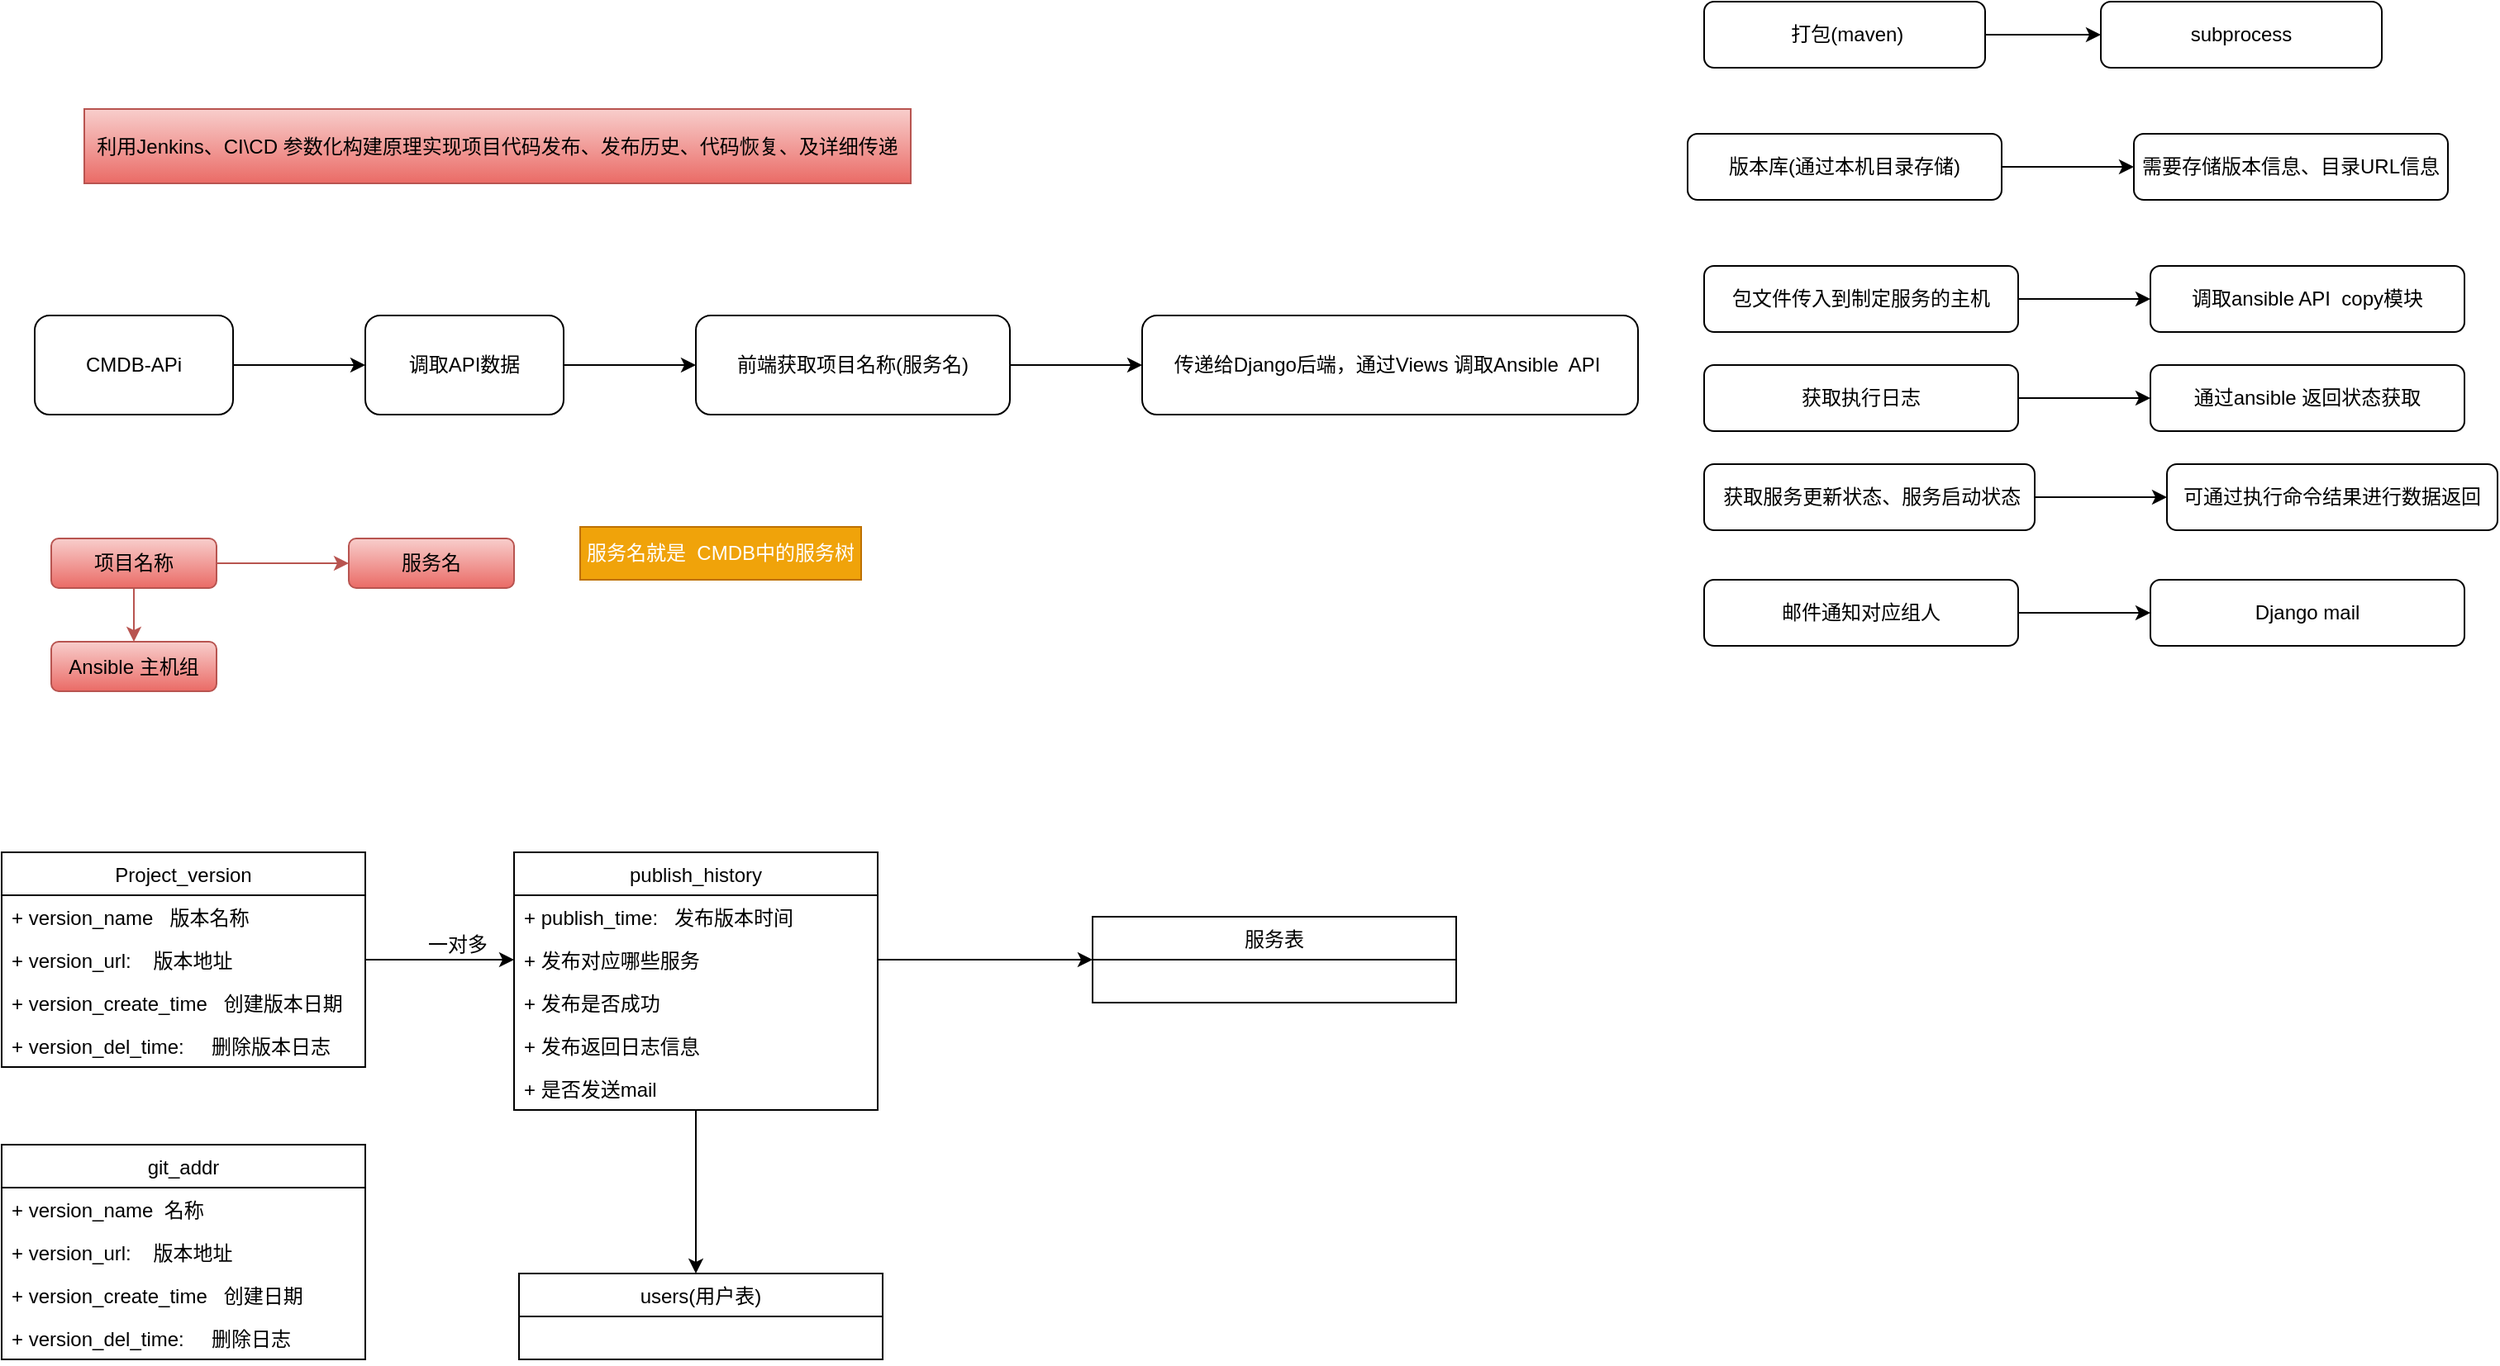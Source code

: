<mxfile version="10.9.5" type="device"><diagram id="UYOPVmGs7Xf5Hsu77wq3" name="Models"><mxGraphModel dx="1106" dy="832" grid="1" gridSize="10" guides="1" tooltips="1" connect="1" arrows="1" fold="1" page="1" pageScale="1" pageWidth="827" pageHeight="1169" math="0" shadow="0"><root><mxCell id="0"/><mxCell id="1" parent="0"/><mxCell id="WKiyFGc1NEob4G43R0JA-2" value="利用Jenkins、CI\CD 参数化构建原理实现项目代码发布、发布历史、代码恢复、及详细传递" style="text;html=1;strokeColor=#b85450;fillColor=#f8cecc;align=center;verticalAlign=middle;whiteSpace=wrap;rounded=0;gradientColor=#ea6b66;" vertex="1" parent="1"><mxGeometry x="150" y="105" width="500" height="45" as="geometry"/></mxCell><mxCell id="4Wi0T1UKMCRHZa57NIg8-1" value="Project_version" style="swimlane;fontStyle=0;childLayout=stackLayout;horizontal=1;startSize=26;fillColor=none;horizontalStack=0;resizeParent=1;resizeParentMax=0;resizeLast=0;collapsible=1;marginBottom=0;" vertex="1" parent="1"><mxGeometry x="100" y="555" width="220" height="130" as="geometry"/></mxCell><mxCell id="4Wi0T1UKMCRHZa57NIg8-2" value="+ version_name   版本名称" style="text;strokeColor=none;fillColor=none;align=left;verticalAlign=top;spacingLeft=4;spacingRight=4;overflow=hidden;rotatable=0;points=[[0,0.5],[1,0.5]];portConstraint=eastwest;" vertex="1" parent="4Wi0T1UKMCRHZa57NIg8-1"><mxGeometry y="26" width="220" height="26" as="geometry"/></mxCell><mxCell id="4Wi0T1UKMCRHZa57NIg8-45" value="+ version_url:    版本地址" style="text;strokeColor=none;fillColor=none;align=left;verticalAlign=top;spacingLeft=4;spacingRight=4;overflow=hidden;rotatable=0;points=[[0,0.5],[1,0.5]];portConstraint=eastwest;" vertex="1" parent="4Wi0T1UKMCRHZa57NIg8-1"><mxGeometry y="52" width="220" height="26" as="geometry"/></mxCell><mxCell id="4Wi0T1UKMCRHZa57NIg8-44" value="+ version_create_time   创建版本日期" style="text;strokeColor=none;fillColor=none;align=left;verticalAlign=top;spacingLeft=4;spacingRight=4;overflow=hidden;rotatable=0;points=[[0,0.5],[1,0.5]];portConstraint=eastwest;" vertex="1" parent="4Wi0T1UKMCRHZa57NIg8-1"><mxGeometry y="78" width="220" height="26" as="geometry"/></mxCell><mxCell id="4Wi0T1UKMCRHZa57NIg8-3" value="+ version_del_time:     删除版本日志" style="text;strokeColor=none;fillColor=none;align=left;verticalAlign=top;spacingLeft=4;spacingRight=4;overflow=hidden;rotatable=0;points=[[0,0.5],[1,0.5]];portConstraint=eastwest;" vertex="1" parent="4Wi0T1UKMCRHZa57NIg8-1"><mxGeometry y="104" width="220" height="26" as="geometry"/></mxCell><mxCell id="4Wi0T1UKMCRHZa57NIg8-7" value="" style="edgeStyle=orthogonalEdgeStyle;rounded=0;orthogonalLoop=1;jettySize=auto;html=1;" edge="1" parent="1" source="4Wi0T1UKMCRHZa57NIg8-5" target="4Wi0T1UKMCRHZa57NIg8-6"><mxGeometry relative="1" as="geometry"/></mxCell><mxCell id="4Wi0T1UKMCRHZa57NIg8-5" value="CMDB-APi" style="rounded=1;whiteSpace=wrap;html=1;" vertex="1" parent="1"><mxGeometry x="120" y="230" width="120" height="60" as="geometry"/></mxCell><mxCell id="4Wi0T1UKMCRHZa57NIg8-15" value="" style="edgeStyle=orthogonalEdgeStyle;rounded=0;orthogonalLoop=1;jettySize=auto;html=1;" edge="1" parent="1" source="4Wi0T1UKMCRHZa57NIg8-6" target="4Wi0T1UKMCRHZa57NIg8-14"><mxGeometry relative="1" as="geometry"/></mxCell><mxCell id="4Wi0T1UKMCRHZa57NIg8-6" value="调取API数据" style="rounded=1;whiteSpace=wrap;html=1;" vertex="1" parent="1"><mxGeometry x="320" y="230" width="120" height="60" as="geometry"/></mxCell><mxCell id="4Wi0T1UKMCRHZa57NIg8-17" value="" style="edgeStyle=orthogonalEdgeStyle;rounded=0;orthogonalLoop=1;jettySize=auto;html=1;" edge="1" parent="1" source="4Wi0T1UKMCRHZa57NIg8-14" target="4Wi0T1UKMCRHZa57NIg8-16"><mxGeometry relative="1" as="geometry"/></mxCell><mxCell id="4Wi0T1UKMCRHZa57NIg8-14" value="前端获取项目名称(服务名)" style="rounded=1;whiteSpace=wrap;html=1;" vertex="1" parent="1"><mxGeometry x="520" y="230" width="190" height="60" as="geometry"/></mxCell><mxCell id="4Wi0T1UKMCRHZa57NIg8-16" value="传递给Django后端，通过Views 调取Ansible&amp;nbsp; API&amp;nbsp;" style="rounded=1;whiteSpace=wrap;html=1;" vertex="1" parent="1"><mxGeometry x="790" y="230" width="300" height="60" as="geometry"/></mxCell><mxCell id="4Wi0T1UKMCRHZa57NIg8-10" value="" style="edgeStyle=orthogonalEdgeStyle;rounded=0;orthogonalLoop=1;jettySize=auto;html=1;gradientColor=#ea6b66;fillColor=#f8cecc;strokeColor=#b85450;" edge="1" parent="1" source="4Wi0T1UKMCRHZa57NIg8-8" target="4Wi0T1UKMCRHZa57NIg8-9"><mxGeometry relative="1" as="geometry"/></mxCell><mxCell id="4Wi0T1UKMCRHZa57NIg8-13" value="" style="edgeStyle=orthogonalEdgeStyle;rounded=0;orthogonalLoop=1;jettySize=auto;html=1;gradientColor=#ea6b66;fillColor=#f8cecc;strokeColor=#b85450;" edge="1" parent="1" source="4Wi0T1UKMCRHZa57NIg8-8" target="4Wi0T1UKMCRHZa57NIg8-12"><mxGeometry relative="1" as="geometry"/></mxCell><mxCell id="4Wi0T1UKMCRHZa57NIg8-8" value="项目名称" style="rounded=1;whiteSpace=wrap;html=1;gradientColor=#ea6b66;fillColor=#f8cecc;strokeColor=#b85450;" vertex="1" parent="1"><mxGeometry x="130" y="365" width="100" height="30" as="geometry"/></mxCell><mxCell id="4Wi0T1UKMCRHZa57NIg8-12" value="Ansible 主机组" style="rounded=1;whiteSpace=wrap;html=1;gradientColor=#ea6b66;fillColor=#f8cecc;strokeColor=#b85450;" vertex="1" parent="1"><mxGeometry x="130" y="427.5" width="100" height="30" as="geometry"/></mxCell><mxCell id="4Wi0T1UKMCRHZa57NIg8-9" value="服务名" style="rounded=1;whiteSpace=wrap;html=1;gradientColor=#ea6b66;fillColor=#f8cecc;strokeColor=#b85450;" vertex="1" parent="1"><mxGeometry x="310" y="365" width="100" height="30" as="geometry"/></mxCell><mxCell id="4Wi0T1UKMCRHZa57NIg8-26" value="" style="edgeStyle=orthogonalEdgeStyle;rounded=0;orthogonalLoop=1;jettySize=auto;html=1;" edge="1" parent="1" source="4Wi0T1UKMCRHZa57NIg8-18" target="4Wi0T1UKMCRHZa57NIg8-25"><mxGeometry relative="1" as="geometry"/></mxCell><mxCell id="4Wi0T1UKMCRHZa57NIg8-18" value="&amp;nbsp;打包(maven)" style="rounded=1;whiteSpace=wrap;html=1;" vertex="1" parent="1"><mxGeometry x="1130" y="40" width="170" height="40" as="geometry"/></mxCell><mxCell id="4Wi0T1UKMCRHZa57NIg8-25" value="subprocess" style="rounded=1;whiteSpace=wrap;html=1;" vertex="1" parent="1"><mxGeometry x="1370" y="40" width="170" height="40" as="geometry"/></mxCell><mxCell id="4Wi0T1UKMCRHZa57NIg8-28" value="" style="edgeStyle=orthogonalEdgeStyle;rounded=0;orthogonalLoop=1;jettySize=auto;html=1;" edge="1" parent="1" source="4Wi0T1UKMCRHZa57NIg8-23" target="4Wi0T1UKMCRHZa57NIg8-27"><mxGeometry relative="1" as="geometry"/></mxCell><mxCell id="4Wi0T1UKMCRHZa57NIg8-23" value="包文件传入到制定服务的主机" style="rounded=1;whiteSpace=wrap;html=1;" vertex="1" parent="1"><mxGeometry x="1130" y="200" width="190" height="40" as="geometry"/></mxCell><mxCell id="4Wi0T1UKMCRHZa57NIg8-27" value="调取ansible API&amp;nbsp; copy模块" style="rounded=1;whiteSpace=wrap;html=1;" vertex="1" parent="1"><mxGeometry x="1400" y="200" width="190" height="40" as="geometry"/></mxCell><mxCell id="4Wi0T1UKMCRHZa57NIg8-31" value="" style="edgeStyle=orthogonalEdgeStyle;rounded=0;orthogonalLoop=1;jettySize=auto;html=1;" edge="1" parent="1" source="4Wi0T1UKMCRHZa57NIg8-24" target="4Wi0T1UKMCRHZa57NIg8-30"><mxGeometry relative="1" as="geometry"/></mxCell><mxCell id="4Wi0T1UKMCRHZa57NIg8-24" value="获取执行日志" style="rounded=1;whiteSpace=wrap;html=1;" vertex="1" parent="1"><mxGeometry x="1130" y="260" width="190" height="40" as="geometry"/></mxCell><mxCell id="4Wi0T1UKMCRHZa57NIg8-30" value="通过ansible 返回状态获取" style="rounded=1;whiteSpace=wrap;html=1;" vertex="1" parent="1"><mxGeometry x="1400" y="260" width="190" height="40" as="geometry"/></mxCell><mxCell id="4Wi0T1UKMCRHZa57NIg8-36" value="" style="edgeStyle=orthogonalEdgeStyle;rounded=0;orthogonalLoop=1;jettySize=auto;html=1;" edge="1" parent="1" source="4Wi0T1UKMCRHZa57NIg8-29" target="4Wi0T1UKMCRHZa57NIg8-35"><mxGeometry relative="1" as="geometry"/></mxCell><mxCell id="4Wi0T1UKMCRHZa57NIg8-29" value="&amp;nbsp;获取服务更新状态、服务启动状态" style="rounded=1;whiteSpace=wrap;html=1;" vertex="1" parent="1"><mxGeometry x="1130" y="320" width="200" height="40" as="geometry"/></mxCell><mxCell id="4Wi0T1UKMCRHZa57NIg8-35" value="可通过执行命令结果进行数据返回" style="rounded=1;whiteSpace=wrap;html=1;" vertex="1" parent="1"><mxGeometry x="1410" y="320" width="200" height="40" as="geometry"/></mxCell><mxCell id="4Wi0T1UKMCRHZa57NIg8-34" value="" style="edgeStyle=orthogonalEdgeStyle;rounded=0;orthogonalLoop=1;jettySize=auto;html=1;" edge="1" parent="1" source="4Wi0T1UKMCRHZa57NIg8-32" target="4Wi0T1UKMCRHZa57NIg8-33"><mxGeometry relative="1" as="geometry"/></mxCell><mxCell id="4Wi0T1UKMCRHZa57NIg8-32" value="邮件通知对应组人" style="rounded=1;whiteSpace=wrap;html=1;" vertex="1" parent="1"><mxGeometry x="1130" y="390" width="190" height="40" as="geometry"/></mxCell><mxCell id="4Wi0T1UKMCRHZa57NIg8-33" value="Django mail" style="rounded=1;whiteSpace=wrap;html=1;" vertex="1" parent="1"><mxGeometry x="1400" y="390" width="190" height="40" as="geometry"/></mxCell><mxCell id="4Wi0T1UKMCRHZa57NIg8-40" value="服务名就是&amp;nbsp; CMDB中的服务树" style="text;html=1;strokeColor=#BD7000;fillColor=#f0a30a;align=center;verticalAlign=middle;whiteSpace=wrap;rounded=0;fontColor=#ffffff;" vertex="1" parent="1"><mxGeometry x="450" y="358" width="170" height="32" as="geometry"/></mxCell><mxCell id="4Wi0T1UKMCRHZa57NIg8-43" value="" style="edgeStyle=orthogonalEdgeStyle;rounded=0;orthogonalLoop=1;jettySize=auto;html=1;" edge="1" parent="1" source="4Wi0T1UKMCRHZa57NIg8-41" target="4Wi0T1UKMCRHZa57NIg8-42"><mxGeometry relative="1" as="geometry"/></mxCell><mxCell id="4Wi0T1UKMCRHZa57NIg8-41" value="版本库(通过本机目录存储)" style="rounded=1;whiteSpace=wrap;html=1;" vertex="1" parent="1"><mxGeometry x="1120" y="120" width="190" height="40" as="geometry"/></mxCell><mxCell id="4Wi0T1UKMCRHZa57NIg8-42" value="需要存储版本信息、目录URL信息" style="rounded=1;whiteSpace=wrap;html=1;" vertex="1" parent="1"><mxGeometry x="1390" y="120" width="190" height="40" as="geometry"/></mxCell><mxCell id="4Wi0T1UKMCRHZa57NIg8-60" value="" style="edgeStyle=orthogonalEdgeStyle;rounded=0;orthogonalLoop=1;jettySize=auto;html=1;exitX=1;exitY=0.5;exitDx=0;exitDy=0;" edge="1" parent="1" source="4Wi0T1UKMCRHZa57NIg8-48" target="4Wi0T1UKMCRHZa57NIg8-54"><mxGeometry relative="1" as="geometry"/></mxCell><mxCell id="4Wi0T1UKMCRHZa57NIg8-61" style="edgeStyle=orthogonalEdgeStyle;rounded=0;orthogonalLoop=1;jettySize=auto;html=1;" edge="1" parent="1" source="4Wi0T1UKMCRHZa57NIg8-46"><mxGeometry relative="1" as="geometry"><mxPoint x="520" y="810" as="targetPoint"/></mxGeometry></mxCell><mxCell id="4Wi0T1UKMCRHZa57NIg8-46" value="publish_history" style="swimlane;fontStyle=0;childLayout=stackLayout;horizontal=1;startSize=26;fillColor=none;horizontalStack=0;resizeParent=1;resizeParentMax=0;resizeLast=0;collapsible=1;marginBottom=0;" vertex="1" parent="1"><mxGeometry x="410" y="555" width="220" height="156" as="geometry"/></mxCell><mxCell id="4Wi0T1UKMCRHZa57NIg8-47" value="+ publish_time:   发布版本时间" style="text;strokeColor=none;fillColor=none;align=left;verticalAlign=top;spacingLeft=4;spacingRight=4;overflow=hidden;rotatable=0;points=[[0,0.5],[1,0.5]];portConstraint=eastwest;" vertex="1" parent="4Wi0T1UKMCRHZa57NIg8-46"><mxGeometry y="26" width="220" height="26" as="geometry"/></mxCell><mxCell id="4Wi0T1UKMCRHZa57NIg8-48" value="+ 发布对应哪些服务" style="text;strokeColor=none;fillColor=none;align=left;verticalAlign=top;spacingLeft=4;spacingRight=4;overflow=hidden;rotatable=0;points=[[0,0.5],[1,0.5]];portConstraint=eastwest;" vertex="1" parent="4Wi0T1UKMCRHZa57NIg8-46"><mxGeometry y="52" width="220" height="26" as="geometry"/></mxCell><mxCell id="4Wi0T1UKMCRHZa57NIg8-53" value="+ 发布是否成功" style="text;strokeColor=none;fillColor=none;align=left;verticalAlign=top;spacingLeft=4;spacingRight=4;overflow=hidden;rotatable=0;points=[[0,0.5],[1,0.5]];portConstraint=eastwest;" vertex="1" parent="4Wi0T1UKMCRHZa57NIg8-46"><mxGeometry y="78" width="220" height="26" as="geometry"/></mxCell><mxCell id="4Wi0T1UKMCRHZa57NIg8-49" value="+ 发布返回日志信息" style="text;strokeColor=none;fillColor=none;align=left;verticalAlign=top;spacingLeft=4;spacingRight=4;overflow=hidden;rotatable=0;points=[[0,0.5],[1,0.5]];portConstraint=eastwest;" vertex="1" parent="4Wi0T1UKMCRHZa57NIg8-46"><mxGeometry y="104" width="220" height="26" as="geometry"/></mxCell><mxCell id="4Wi0T1UKMCRHZa57NIg8-50" value="+ 是否发送mail" style="text;strokeColor=none;fillColor=none;align=left;verticalAlign=top;spacingLeft=4;spacingRight=4;overflow=hidden;rotatable=0;points=[[0,0.5],[1,0.5]];portConstraint=eastwest;" vertex="1" parent="4Wi0T1UKMCRHZa57NIg8-46"><mxGeometry y="130" width="220" height="26" as="geometry"/></mxCell><mxCell id="4Wi0T1UKMCRHZa57NIg8-54" value="服务表" style="swimlane;fontStyle=0;childLayout=stackLayout;horizontal=1;startSize=26;fillColor=none;horizontalStack=0;resizeParent=1;resizeParentMax=0;resizeLast=0;collapsible=1;marginBottom=0;" vertex="1" parent="1"><mxGeometry x="760" y="594" width="220" height="52" as="geometry"/></mxCell><mxCell id="4Wi0T1UKMCRHZa57NIg8-51" style="edgeStyle=orthogonalEdgeStyle;rounded=0;orthogonalLoop=1;jettySize=auto;html=1;exitX=1;exitY=0.5;exitDx=0;exitDy=0;" edge="1" parent="1" source="4Wi0T1UKMCRHZa57NIg8-45" target="4Wi0T1UKMCRHZa57NIg8-48"><mxGeometry relative="1" as="geometry"/></mxCell><mxCell id="4Wi0T1UKMCRHZa57NIg8-52" value="一对多" style="text;html=1;resizable=0;points=[];autosize=1;align=left;verticalAlign=top;spacingTop=-4;" vertex="1" parent="1"><mxGeometry x="356" y="601" width="50" height="20" as="geometry"/></mxCell><mxCell id="4Wi0T1UKMCRHZa57NIg8-62" value="users(用户表)" style="swimlane;fontStyle=0;childLayout=stackLayout;horizontal=1;startSize=26;fillColor=none;horizontalStack=0;resizeParent=1;resizeParentMax=0;resizeLast=0;collapsible=1;marginBottom=0;" vertex="1" parent="1"><mxGeometry x="413" y="810" width="220" height="52" as="geometry"/></mxCell><mxCell id="pIw_h3CTyreXoSgY3TyD-1" value="git_addr" style="swimlane;fontStyle=0;childLayout=stackLayout;horizontal=1;startSize=26;fillColor=none;horizontalStack=0;resizeParent=1;resizeParentMax=0;resizeLast=0;collapsible=1;marginBottom=0;" vertex="1" parent="1"><mxGeometry x="100" y="732" width="220" height="130" as="geometry"/></mxCell><mxCell id="pIw_h3CTyreXoSgY3TyD-2" value="+ version_name  名称" style="text;strokeColor=none;fillColor=none;align=left;verticalAlign=top;spacingLeft=4;spacingRight=4;overflow=hidden;rotatable=0;points=[[0,0.5],[1,0.5]];portConstraint=eastwest;" vertex="1" parent="pIw_h3CTyreXoSgY3TyD-1"><mxGeometry y="26" width="220" height="26" as="geometry"/></mxCell><mxCell id="pIw_h3CTyreXoSgY3TyD-3" value="+ version_url:    版本地址" style="text;strokeColor=none;fillColor=none;align=left;verticalAlign=top;spacingLeft=4;spacingRight=4;overflow=hidden;rotatable=0;points=[[0,0.5],[1,0.5]];portConstraint=eastwest;" vertex="1" parent="pIw_h3CTyreXoSgY3TyD-1"><mxGeometry y="52" width="220" height="26" as="geometry"/></mxCell><mxCell id="pIw_h3CTyreXoSgY3TyD-4" value="+ version_create_time   创建日期" style="text;strokeColor=none;fillColor=none;align=left;verticalAlign=top;spacingLeft=4;spacingRight=4;overflow=hidden;rotatable=0;points=[[0,0.5],[1,0.5]];portConstraint=eastwest;" vertex="1" parent="pIw_h3CTyreXoSgY3TyD-1"><mxGeometry y="78" width="220" height="26" as="geometry"/></mxCell><mxCell id="pIw_h3CTyreXoSgY3TyD-5" value="+ version_del_time:     删除日志" style="text;strokeColor=none;fillColor=none;align=left;verticalAlign=top;spacingLeft=4;spacingRight=4;overflow=hidden;rotatable=0;points=[[0,0.5],[1,0.5]];portConstraint=eastwest;" vertex="1" parent="pIw_h3CTyreXoSgY3TyD-1"><mxGeometry y="104" width="220" height="26" as="geometry"/></mxCell></root></mxGraphModel></diagram><diagram id="GNe0dpeCEp5t3qOLZMrT" name="前端"><mxGraphModel dx="1106" dy="832" grid="1" gridSize="10" guides="1" tooltips="1" connect="1" arrows="1" fold="1" page="1" pageScale="1" pageWidth="827" pageHeight="1169" math="0" shadow="0"><root><mxCell id="HN1Flmu5fRs8b2KEqJY1-0"/><mxCell id="HN1Flmu5fRs8b2KEqJY1-1" parent="HN1Flmu5fRs8b2KEqJY1-0"/><mxCell id="I7vTjYndeGOts8F8PpTk-11" value="" style="strokeWidth=1;shadow=0;dashed=0;align=center;html=1;shape=mxgraph.mockup.forms.rrect;rSize=0;strokeColor=#b85450;fillColor=#f8cecc;recursiveResize=0;gradientColor=#ea6b66;" vertex="1" parent="HN1Flmu5fRs8b2KEqJY1-1"><mxGeometry x="190" y="210" width="150" height="120" as="geometry"/></mxCell><mxCell id="I7vTjYndeGOts8F8PpTk-12" value="ordering" style="shape=ellipse;rSize=0;fillColor=#eeeeee;strokeColor=#999999;gradientColor=#cccccc;html=1;align=left;spacingLeft=4;fontSize=17;fontColor=#666666;labelPosition=right;" vertex="1" parent="I7vTjYndeGOts8F8PpTk-11"><mxGeometry x="8" y="7.5" width="15" height="15" as="geometry"/></mxCell><mxCell id="I7vTjYndeGOts8F8PpTk-13" value="gateway" style="shape=ellipse;rSize=0;fillColor=#eeeeee;strokeColor=#999999;gradientColor=#cccccc;html=1;align=left;spacingLeft=4;fontSize=17;fontColor=#666666;labelPosition=right;" vertex="1" parent="I7vTjYndeGOts8F8PpTk-11"><mxGeometry x="8" y="37.5" width="15" height="15" as="geometry"/></mxCell><mxCell id="I7vTjYndeGOts8F8PpTk-14" value="usercenter" style="shape=ellipse;rSize=0;fillColor=#aaaaaa;strokeColor=#444444;gradientColor=#666666;html=1;align=left;spacingLeft=4;fontSize=17;fontColor=#008cff;labelPosition=right;" vertex="1" parent="I7vTjYndeGOts8F8PpTk-11"><mxGeometry x="8" y="67.5" width="15" height="15" as="geometry"/></mxCell><mxCell id="I7vTjYndeGOts8F8PpTk-15" value="" style="shape=ellipse;fillColor=#444444;strokeColor=none;html=1;" vertex="1" parent="I7vTjYndeGOts8F8PpTk-14"><mxGeometry x="3" y="3" width="9" height="9" as="geometry"/></mxCell><mxCell id="I7vTjYndeGOts8F8PpTk-16" value="pay" style="shape=ellipse;rSize=0;fillColor=#eeeeee;strokeColor=#999999;gradientColor=#cccccc;html=1;align=left;spacingLeft=4;fontSize=17;fontColor=#666666;labelPosition=right;" vertex="1" parent="I7vTjYndeGOts8F8PpTk-11"><mxGeometry x="8" y="97.5" width="15" height="15" as="geometry"/></mxCell><mxCell id="I7vTjYndeGOts8F8PpTk-24" value="Search" style="strokeWidth=1;shadow=0;dashed=0;align=center;html=1;shape=mxgraph.mockup.forms.searchBox;strokeColor=#999999;mainText=;fillColor=#ffffff;strokeColor2=#008cff;fontColor=#666666;fontSize=17;align=left;spacingLeft=3;" vertex="1" parent="HN1Flmu5fRs8b2KEqJY1-1"><mxGeometry x="160" y="500" width="150" height="30" as="geometry"/></mxCell><mxCell id="I7vTjYndeGOts8F8PpTk-25" value="&lt;table cellpadding=&quot;4&quot; cellspacing=&quot;0&quot; border=&quot;1&quot; style=&quot;font-size: 1em ; width: 100% ; height: 100%&quot;&gt;&lt;tbody&gt;&lt;tr&gt;&lt;th&gt;版本信息&lt;/th&gt;&lt;th&gt;发布时间&lt;/th&gt;&lt;/tr&gt;&lt;tr&gt;&lt;td&gt;row 1, cell 1&lt;/td&gt;&lt;td&gt;row 1, cell 2&lt;/td&gt;&lt;/tr&gt;&lt;tr&gt;&lt;td&gt;row 2, cell 1&lt;/td&gt;&lt;td&gt;row 2, cell 2&lt;/td&gt;&lt;/tr&gt;&lt;/tbody&gt;&lt;/table&gt; " style="verticalAlign=top;align=left;overflow=fill;fillColor=#ffffff;fontSize=12;fontFamily=Helvetica;html=1" vertex="1" parent="HN1Flmu5fRs8b2KEqJY1-1"><mxGeometry x="160" y="580" width="240" height="90" as="geometry"/></mxCell><mxCell id="I7vTjYndeGOts8F8PpTk-26" value="查询 发布历史" style="text;html=1;resizable=0;points=[];autosize=1;align=left;verticalAlign=top;spacingTop=-4;gradientColor=#b3b3b3;fillColor=#f5f5f5;strokeColor=#666666;" vertex="1" parent="HN1Flmu5fRs8b2KEqJY1-1"><mxGeometry x="170" y="455" width="90" height="20" as="geometry"/></mxCell><mxCell id="I7vTjYndeGOts8F8PpTk-27" value="可使用 Q查询" style="text;html=1;resizable=0;points=[];autosize=1;align=left;verticalAlign=top;spacingTop=-4;" vertex="1" parent="HN1Flmu5fRs8b2KEqJY1-1"><mxGeometry x="347" y="504" width="90" height="20" as="geometry"/></mxCell><mxCell id="I7vTjYndeGOts8F8PpTk-28" value="选择项目信息" style="text;html=1;resizable=0;points=[];autosize=1;align=left;verticalAlign=top;spacingTop=-4;gradientColor=#ea6b66;fillColor=#f8cecc;strokeColor=#b85450;" vertex="1" parent="HN1Flmu5fRs8b2KEqJY1-1"><mxGeometry x="201" y="167" width="90" height="20" as="geometry"/></mxCell><mxCell id="I7vTjYndeGOts8F8PpTk-29" value="git@10.0.122.202:rourou/excel.git" style="strokeWidth=1;shadow=0;dashed=0;align=center;html=1;shape=mxgraph.mockup.forms.comboBox;strokeColor=#999999;fillColor=#ddeeff;align=left;fillColor2=#aaddff;mainText=;fontColor=#666666;fontSize=17;spacingLeft=3;" vertex="1" parent="HN1Flmu5fRs8b2KEqJY1-1"><mxGeometry x="420" y="172" width="400" height="38" as="geometry"/></mxCell><mxCell id="I7vTjYndeGOts8F8PpTk-30" value="&lt;b&gt;&lt;font style=&quot;font-size: 15px&quot;&gt;Git 地址信息，通过存储git源地址信息。&amp;nbsp; &amp;nbsp;之后拼接&amp;nbsp; &amp;nbsp; + 项目名称（服务名称）&lt;/font&gt;&lt;/b&gt;" style="text;html=1;resizable=0;points=[];autosize=1;align=left;verticalAlign=top;spacingTop=-4;fillColor=#f8cecc;strokeColor=#b85450;gradientColor=#ea6b66;" vertex="1" parent="HN1Flmu5fRs8b2KEqJY1-1"><mxGeometry x="410" y="120" width="540" height="20" as="geometry"/></mxCell><mxCell id="PU_A0sTnfOuUXgg13d9p-1" value="&lt;span style=&quot;color: rgb(102 , 102 , 102) ; font-size: 17px&quot;&gt;git@10.0.122.202:rourou&amp;nbsp; &amp;nbsp;git_addr 表中存储&lt;br&gt;&lt;br&gt;excel&amp;nbsp; 为项目名称&lt;br&gt;&lt;/span&gt;" style="text;html=1;resizable=0;points=[];autosize=1;align=left;verticalAlign=top;spacingTop=-4;" vertex="1" parent="HN1Flmu5fRs8b2KEqJY1-1"><mxGeometry x="430" y="263" width="350" height="50" as="geometry"/></mxCell></root></mxGraphModel></diagram><diagram id="H4_mzzAcY1ZGoZ8wqarL" name="Views"><mxGraphModel dx="1106" dy="832" grid="1" gridSize="10" guides="1" tooltips="1" connect="1" arrows="1" fold="1" page="1" pageScale="1" pageWidth="827" pageHeight="1169" math="0" shadow="0"><root><mxCell id="iWN6R9HV2PRparqLUwcw-0"/><mxCell id="iWN6R9HV2PRparqLUwcw-1" parent="iWN6R9HV2PRparqLUwcw-0"/></root></mxGraphModel></diagram></mxfile>